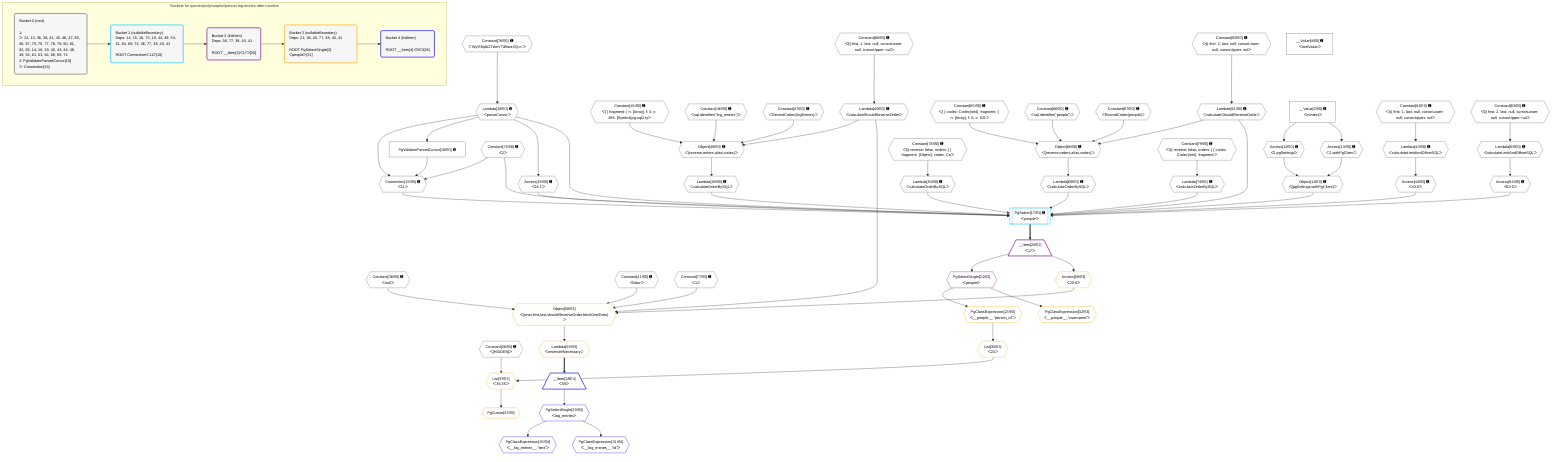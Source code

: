 %%{init: {'themeVariables': { 'fontSize': '12px'}}}%%
graph TD
    classDef path fill:#eee,stroke:#000,color:#000
    classDef plan fill:#fff,stroke-width:1px,color:#000
    classDef itemplan fill:#fff,stroke-width:2px,color:#000
    classDef unbatchedplan fill:#dff,stroke-width:1px,color:#000
    classDef sideeffectplan fill:#fcc,stroke-width:2px,color:#000
    classDef bucket fill:#f6f6f6,color:#000,stroke-width:2px,text-align:left


    %% plan dependencies
    Object48{{"Object[48∈0] ➊<br />ᐸ{reverse,orders,alias,codec}ᐳ"}}:::plan
    Lambda40{{"Lambda[40∈0] ➊<br />ᐸcalculateShouldReverseOrderᐳ"}}:::plan
    Constant45{{"Constant[45∈0] ➊<br />ᐸ[ { fragment: { n: [Array], f: 0, c: 266, [Symbol(pg-sql2-tyᐳ"}}:::plan
    Constant46{{"Constant[46∈0] ➊<br />ᐸsql.identifier(”log_entries”)ᐳ"}}:::plan
    Constant47{{"Constant[47∈0] ➊<br />ᐸRecordCodec(logEntries)ᐳ"}}:::plan
    Lambda40 & Constant45 & Constant46 & Constant47 --> Object48
    Object68{{"Object[68∈0] ➊<br />ᐸ{reverse,orders,alias,codec}ᐳ"}}:::plan
    Lambda61{{"Lambda[61∈0] ➊<br />ᐸcalculateShouldReverseOrderᐳ"}}:::plan
    Constant65{{"Constant[65∈0] ➊<br />ᐸ[ { codec: Codec(int4), fragment: { n: [Array], f: 0, c: 102ᐳ"}}:::plan
    Constant66{{"Constant[66∈0] ➊<br />ᐸsql.identifier(”people”)ᐳ"}}:::plan
    Constant67{{"Constant[67∈0] ➊<br />ᐸRecordCodec(people)ᐳ"}}:::plan
    Lambda61 & Constant65 & Constant66 & Constant67 --> Object68
    Connection15{{"Connection[15∈0] ➊<br />ᐸ11ᐳ"}}:::plan
    Constant75{{"Constant[75∈0] ➊<br />ᐸ2ᐳ"}}:::plan
    Lambda16{{"Lambda[16∈0] ➊<br />ᐸparseCursorᐳ"}}:::plan
    PgValidateParsedCursor18["PgValidateParsedCursor[18∈0] ➊"]:::plan
    Constant75 & Lambda16 & PgValidateParsedCursor18 --> Connection15
    Object14{{"Object[14∈0] ➊<br />ᐸ{pgSettings,withPgClient}ᐳ"}}:::plan
    Access12{{"Access[12∈0] ➊<br />ᐸ2.pgSettingsᐳ"}}:::plan
    Access13{{"Access[13∈0] ➊<br />ᐸ2.withPgClientᐳ"}}:::plan
    Access12 & Access13 --> Object14
    __Value2["__Value[2∈0] ➊<br />ᐸcontextᐳ"]:::plan
    __Value2 --> Access12
    __Value2 --> Access13
    Constant76{{"Constant[76∈0] ➊<br />ᐸ'WyI5NjdkZTdmYTdlIiwzXQ=='ᐳ"}}:::plan
    Constant76 --> Lambda16
    Lambda16 --> PgValidateParsedCursor18
    Access19{{"Access[19∈0] ➊<br />ᐸ16.1ᐳ"}}:::plan
    Lambda16 --> Access19
    Constant80{{"Constant[80∈0] ➊<br />ᐸ§{ first: 1, last: null, cursorLower: null, cursorUpper: nulᐳ"}}:::plan
    Constant80 --> Lambda40
    Lambda43{{"Lambda[43∈0] ➊<br />ᐸcalculateLimitAndOffsetSQLᐳ"}}:::plan
    Constant81{{"Constant[81∈0] ➊<br />ᐸ§{ first: 1, last: null, cursorLower: null, cursorUpper: nulᐳ"}}:::plan
    Constant81 --> Lambda43
    Access44{{"Access[44∈0] ➊<br />ᐸ43.0ᐳ"}}:::plan
    Lambda43 --> Access44
    Lambda49{{"Lambda[49∈0] ➊<br />ᐸcalculateOrderBySQLᐳ"}}:::plan
    Object48 --> Lambda49
    Lambda54{{"Lambda[54∈0] ➊<br />ᐸcalculateOrderBySQLᐳ"}}:::plan
    Constant78{{"Constant[78∈0] ➊<br />ᐸ§{ reverse: false, orders: [ { fragment: [Object], codec: Coᐳ"}}:::plan
    Constant78 --> Lambda54
    Constant82{{"Constant[82∈0] ➊<br />ᐸ§{ first: 2, last: null, cursorLower: null, cursorUpper: nulᐳ"}}:::plan
    Constant82 --> Lambda61
    Lambda63{{"Lambda[63∈0] ➊<br />ᐸcalculateLimitAndOffsetSQLᐳ"}}:::plan
    Constant83{{"Constant[83∈0] ➊<br />ᐸ§{ first: 2, last: null, cursorLower: null, cursorUpper: nulᐳ"}}:::plan
    Constant83 --> Lambda63
    Access64{{"Access[64∈0] ➊<br />ᐸ63.0ᐳ"}}:::plan
    Lambda63 --> Access64
    Lambda69{{"Lambda[69∈0] ➊<br />ᐸcalculateOrderBySQLᐳ"}}:::plan
    Object68 --> Lambda69
    Lambda74{{"Lambda[74∈0] ➊<br />ᐸcalculateOrderBySQLᐳ"}}:::plan
    Constant79{{"Constant[79∈0] ➊<br />ᐸ§{ reverse: false, orders: [ { codec: Codec(int4), fragment:ᐳ"}}:::plan
    Constant79 --> Lambda74
    __Value4["__Value[4∈0] ➊<br />ᐸrootValueᐳ"]:::plan
    Constant36{{"Constant[36∈0] ➊<br />ᐸ[HIDDEN]ᐳ"}}:::plan
    Constant38{{"Constant[38∈0] ➊<br />ᐸnullᐳ"}}:::plan
    Constant41{{"Constant[41∈0] ➊<br />ᐸfalseᐳ"}}:::plan
    Constant77{{"Constant[77∈0] ➊<br />ᐸ1ᐳ"}}:::plan
    PgSelect17[["PgSelect[17∈1] ➊<br />ᐸpeopleᐳ"]]:::plan
    Object14 & Connection15 & Lambda16 & Constant75 & Access19 & Access44 & Lambda49 & Lambda54 & Lambda61 & Access64 & Lambda69 & Lambda74 --> PgSelect17
    __Item20[/"__Item[20∈2]<br />ᐸ17ᐳ"\]:::itemplan
    PgSelect17 ==> __Item20
    PgSelectSingle21{{"PgSelectSingle[21∈2]<br />ᐸpeopleᐳ"}}:::plan
    __Item20 --> PgSelectSingle21
    Object58{{"Object[58∈3]<br />ᐸ{rows,first,last,shouldReverseOrder,fetchOneExtra}ᐳ"}}:::plan
    Access56{{"Access[56∈3]<br />ᐸ20.0ᐳ"}}:::plan
    Access56 & Constant77 & Constant38 & Lambda40 & Constant41 --> Object58
    List37{{"List[37∈3]<br />ᐸ36,35ᐳ"}}:::plan
    List35{{"List[35∈3]<br />ᐸ23ᐳ"}}:::plan
    Constant36 & List35 --> List37
    PgClassExpression23{{"PgClassExpression[23∈3]<br />ᐸ__people__.”person_id”ᐳ"}}:::plan
    PgSelectSingle21 --> PgClassExpression23
    PgClassExpression32{{"PgClassExpression[32∈3]<br />ᐸ__people__.”username”ᐳ"}}:::plan
    PgSelectSingle21 --> PgClassExpression32
    PgCursor33{{"PgCursor[33∈3]"}}:::plan
    List37 --> PgCursor33
    PgClassExpression23 --> List35
    __Item20 --> Access56
    Lambda59{{"Lambda[59∈3]<br />ᐸreverseIfNecessaryᐳ"}}:::plan
    Object58 --> Lambda59
    __Item28[/"__Item[28∈4]<br />ᐸ59ᐳ"\]:::itemplan
    Lambda59 ==> __Item28
    PgSelectSingle29{{"PgSelectSingle[29∈4]<br />ᐸlog_entriesᐳ"}}:::plan
    __Item28 --> PgSelectSingle29
    PgClassExpression30{{"PgClassExpression[30∈4]<br />ᐸ__log_entries__.”text”ᐳ"}}:::plan
    PgSelectSingle29 --> PgClassExpression30
    PgClassExpression31{{"PgClassExpression[31∈4]<br />ᐸ__log_entries__.”id”ᐳ"}}:::plan
    PgSelectSingle29 --> PgClassExpression31

    %% define steps

    subgraph "Buckets for queries/polymorphic/person-log-entries.after-caroline"
    Bucket0("Bucket 0 (root)<br /><br />1: <br />ᐳ: 12, 13, 36, 38, 41, 45, 46, 47, 65, 66, 67, 75, 76, 77, 78, 79, 80, 81, 82, 83, 14, 16, 19, 40, 43, 44, 48, 49, 54, 61, 63, 64, 68, 69, 74<br />2: PgValidateParsedCursor[18]<br />ᐳ: Connection[15]"):::bucket
    classDef bucket0 stroke:#696969
    class Bucket0,__Value2,__Value4,Access12,Access13,Object14,Connection15,Lambda16,PgValidateParsedCursor18,Access19,Constant36,Constant38,Lambda40,Constant41,Lambda43,Access44,Constant45,Constant46,Constant47,Object48,Lambda49,Lambda54,Lambda61,Lambda63,Access64,Constant65,Constant66,Constant67,Object68,Lambda69,Lambda74,Constant75,Constant76,Constant77,Constant78,Constant79,Constant80,Constant81,Constant82,Constant83 bucket0
    Bucket1("Bucket 1 (nullableBoundary)<br />Deps: 14, 15, 16, 75, 19, 44, 49, 54, 61, 64, 69, 74, 36, 77, 38, 40, 41<br /><br />ROOT Connectionᐸ11ᐳ[15]"):::bucket
    classDef bucket1 stroke:#00bfff
    class Bucket1,PgSelect17 bucket1
    Bucket2("Bucket 2 (listItem)<br />Deps: 36, 77, 38, 40, 41<br /><br />ROOT __Item{2}ᐸ17ᐳ[20]"):::bucket
    classDef bucket2 stroke:#7f007f
    class Bucket2,__Item20,PgSelectSingle21 bucket2
    Bucket3("Bucket 3 (nullableBoundary)<br />Deps: 21, 36, 20, 77, 38, 40, 41<br /><br />ROOT PgSelectSingle{2}ᐸpeopleᐳ[21]"):::bucket
    classDef bucket3 stroke:#ffa500
    class Bucket3,PgClassExpression23,PgClassExpression32,PgCursor33,List35,List37,Access56,Object58,Lambda59 bucket3
    Bucket4("Bucket 4 (listItem)<br /><br />ROOT __Item{4}ᐸ59ᐳ[28]"):::bucket
    classDef bucket4 stroke:#0000ff
    class Bucket4,__Item28,PgSelectSingle29,PgClassExpression30,PgClassExpression31 bucket4
    Bucket0 --> Bucket1
    Bucket1 --> Bucket2
    Bucket2 --> Bucket3
    Bucket3 --> Bucket4
    end